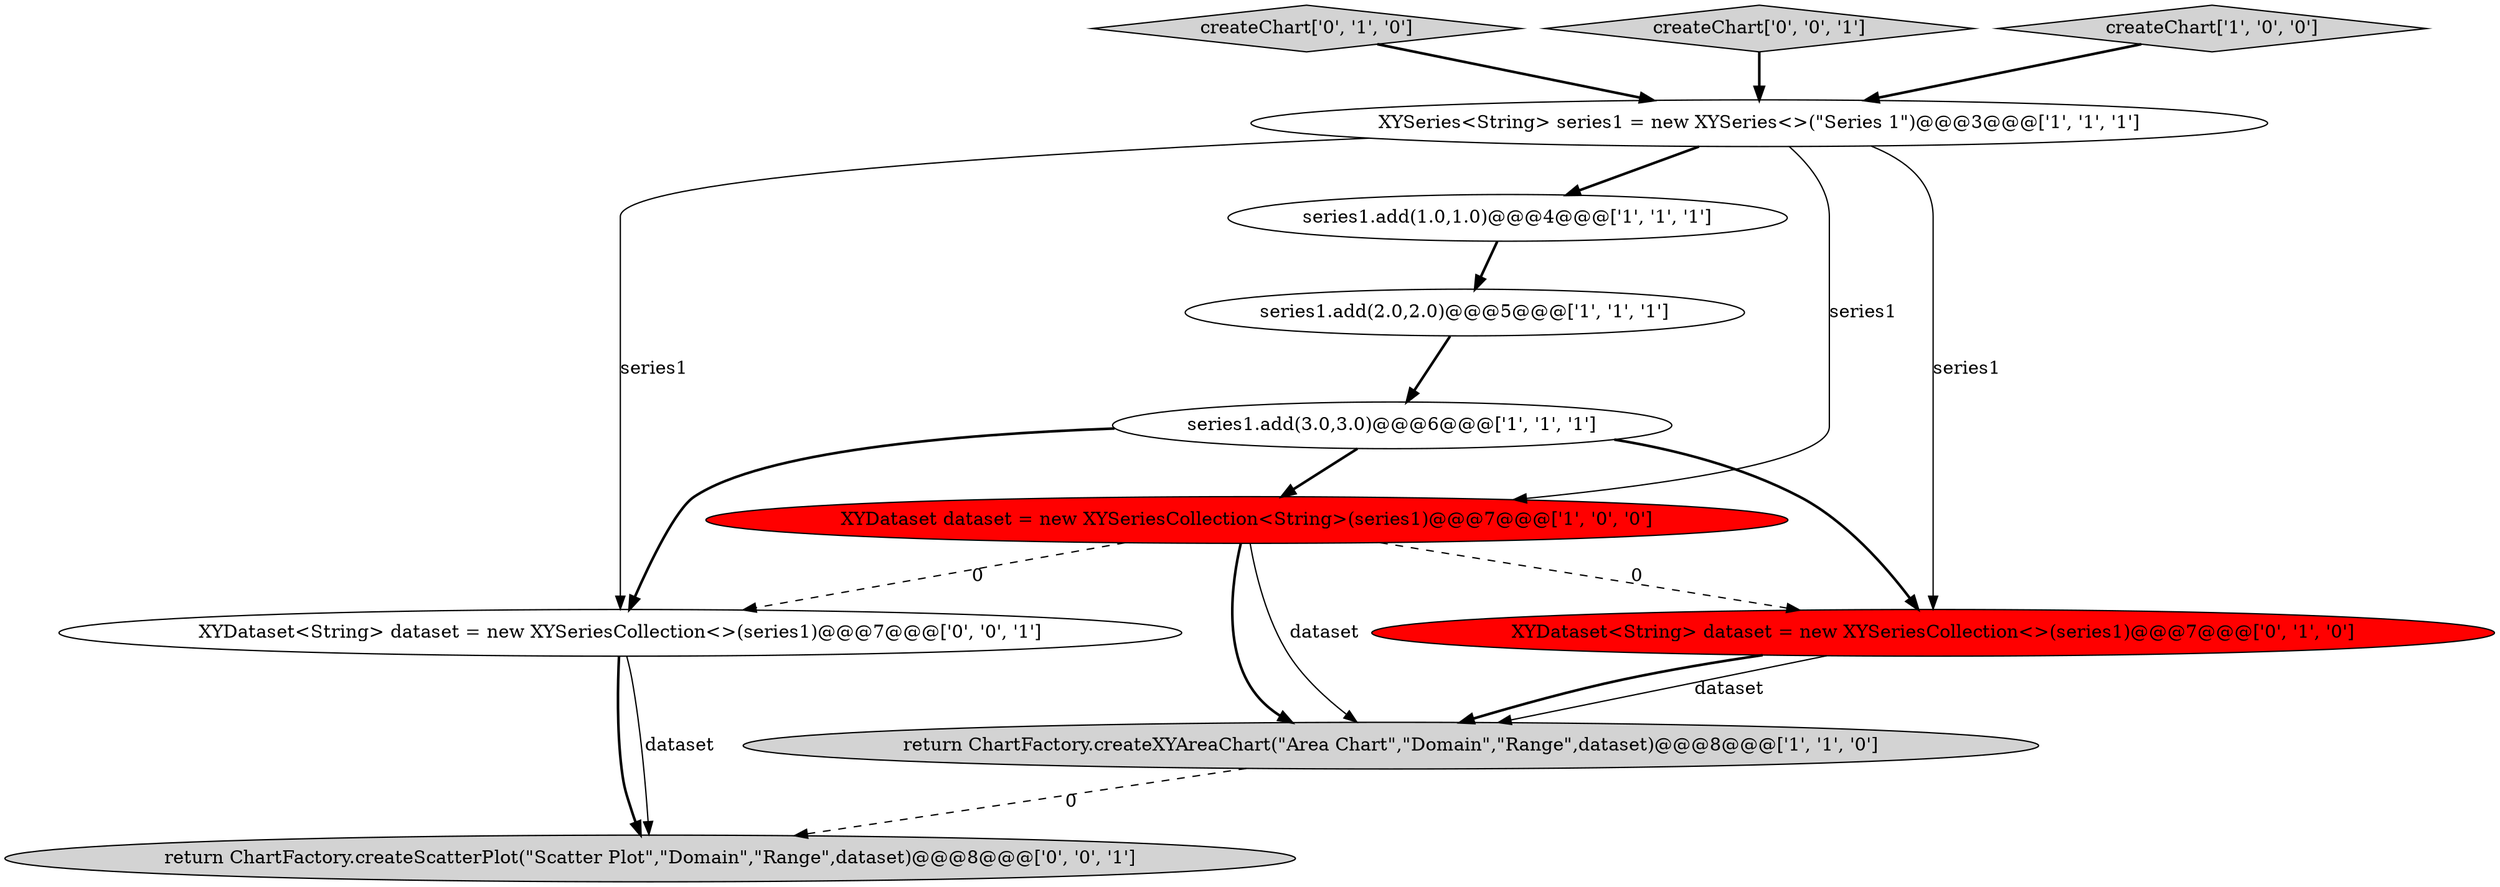 digraph {
5 [style = filled, label = "series1.add(2.0,2.0)@@@5@@@['1', '1', '1']", fillcolor = white, shape = ellipse image = "AAA0AAABBB1BBB"];
11 [style = filled, label = "XYDataset<String> dataset = new XYSeriesCollection<>(series1)@@@7@@@['0', '0', '1']", fillcolor = white, shape = ellipse image = "AAA0AAABBB3BBB"];
10 [style = filled, label = "return ChartFactory.createScatterPlot(\"Scatter Plot\",\"Domain\",\"Range\",dataset)@@@8@@@['0', '0', '1']", fillcolor = lightgray, shape = ellipse image = "AAA0AAABBB3BBB"];
1 [style = filled, label = "XYSeries<String> series1 = new XYSeries<>(\"Series 1\")@@@3@@@['1', '1', '1']", fillcolor = white, shape = ellipse image = "AAA0AAABBB1BBB"];
8 [style = filled, label = "createChart['0', '1', '0']", fillcolor = lightgray, shape = diamond image = "AAA0AAABBB2BBB"];
2 [style = filled, label = "return ChartFactory.createXYAreaChart(\"Area Chart\",\"Domain\",\"Range\",dataset)@@@8@@@['1', '1', '0']", fillcolor = lightgray, shape = ellipse image = "AAA0AAABBB1BBB"];
3 [style = filled, label = "series1.add(3.0,3.0)@@@6@@@['1', '1', '1']", fillcolor = white, shape = ellipse image = "AAA0AAABBB1BBB"];
9 [style = filled, label = "createChart['0', '0', '1']", fillcolor = lightgray, shape = diamond image = "AAA0AAABBB3BBB"];
4 [style = filled, label = "series1.add(1.0,1.0)@@@4@@@['1', '1', '1']", fillcolor = white, shape = ellipse image = "AAA0AAABBB1BBB"];
0 [style = filled, label = "XYDataset dataset = new XYSeriesCollection<String>(series1)@@@7@@@['1', '0', '0']", fillcolor = red, shape = ellipse image = "AAA1AAABBB1BBB"];
6 [style = filled, label = "createChart['1', '0', '0']", fillcolor = lightgray, shape = diamond image = "AAA0AAABBB1BBB"];
7 [style = filled, label = "XYDataset<String> dataset = new XYSeriesCollection<>(series1)@@@7@@@['0', '1', '0']", fillcolor = red, shape = ellipse image = "AAA1AAABBB2BBB"];
5->3 [style = bold, label=""];
1->4 [style = bold, label=""];
0->2 [style = bold, label=""];
3->11 [style = bold, label=""];
0->11 [style = dashed, label="0"];
1->0 [style = solid, label="series1"];
7->2 [style = solid, label="dataset"];
1->7 [style = solid, label="series1"];
3->0 [style = bold, label=""];
2->10 [style = dashed, label="0"];
8->1 [style = bold, label=""];
6->1 [style = bold, label=""];
3->7 [style = bold, label=""];
11->10 [style = bold, label=""];
7->2 [style = bold, label=""];
0->2 [style = solid, label="dataset"];
9->1 [style = bold, label=""];
0->7 [style = dashed, label="0"];
4->5 [style = bold, label=""];
11->10 [style = solid, label="dataset"];
1->11 [style = solid, label="series1"];
}
